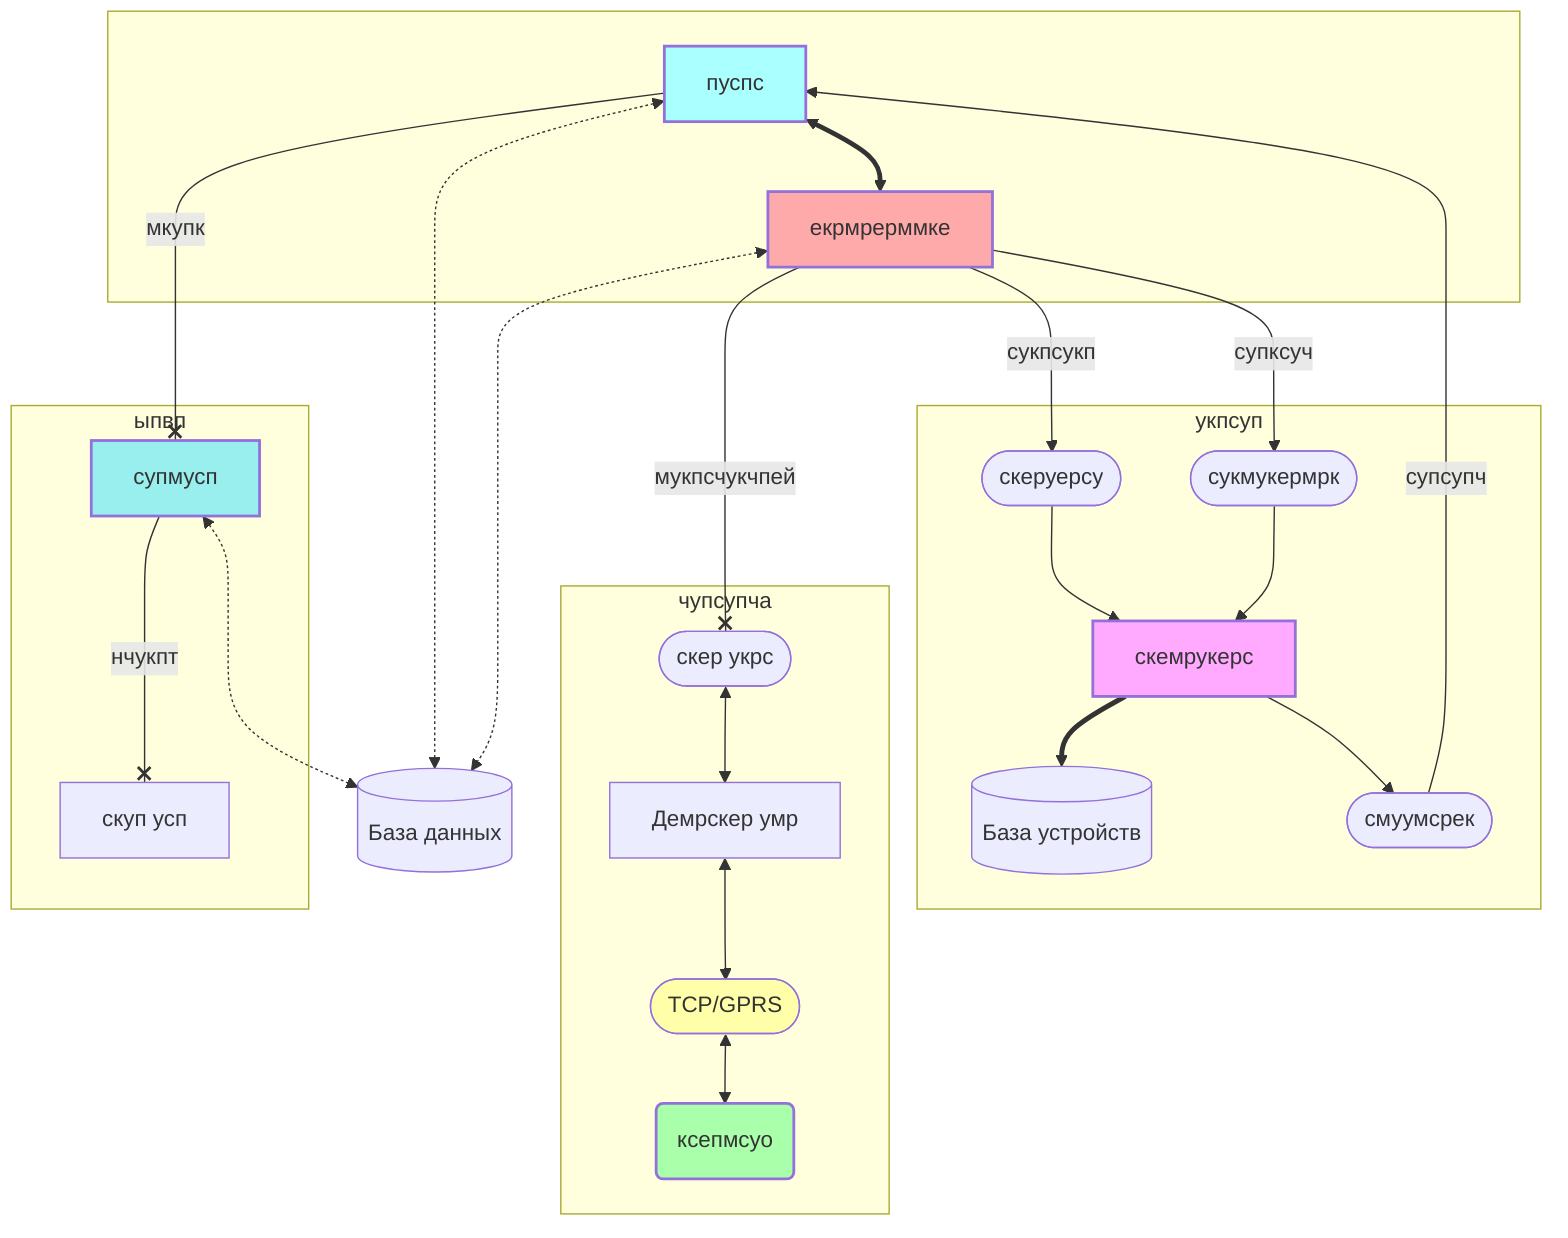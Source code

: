 graph  TD

    %% data base
    DB[(База данных)]
    DB.device[(База устройств)]
    
    %% main
    hdu[пуспс]
    hdu.device[екрмрерммке]
    
    %% vwer
    vwer[скемрукерс]
    link.vwer([скеруерсу])
    link.gevd([смуумсрек])
    link.dgegs([сукмукермрк])

    %% device
    link.Device([скер укрс])
    link.TCP[Демрскер умр]
    TCP/GPRS([TCP/GPRS])
    end_device(ксепмсуо)
    
    %% ods
    con.ods[супмусп]
    UI_Operator[скуп усп]
    


    subgraph vwer.subgraph[укпсуп]
        link.vwer --> vwer
        vwer --> link.gevd
        link.dgegs --> vwer
        vwer ==> DB.device
    end
    hdu.device --> |сукпсукп| link.vwer
    link.gevd --> |супсупч| hdu
    hdu.device --> |супксуч| link.dgegs



    subgraph hdu.subgraph [ ]
        hdu <==> hdu.device
    end
    hdu <-..-> DB
    hdu.device <-..-> DB
    con.ods <-..-> DB



    subgraph device.subgraph[чупсупча]
        link.Device <--> link.TCP
        link.TCP <--> TCP/GPRS
        TCP/GPRS <--> end_device
    end
    hdu.device o==x |мукпсчукчпей| link.Device



    subgraph ods[ыпвп]
        con.ods o==x |нчукпт| UI_Operator
    end
    hdu o==x |мкупк| con.ods


    
    %% style
    style hdu fill:#aff,stroke-width:2px
    style hdu.device fill:#faa,stroke-width:2px
    style vwer fill:#faf,stroke-width:2px
    style con.ods fill:#9ee,stroke-width:2px
    style end_device fill:#afa,stroke-width:2px
    style TCP/GPRS fill:#ffa